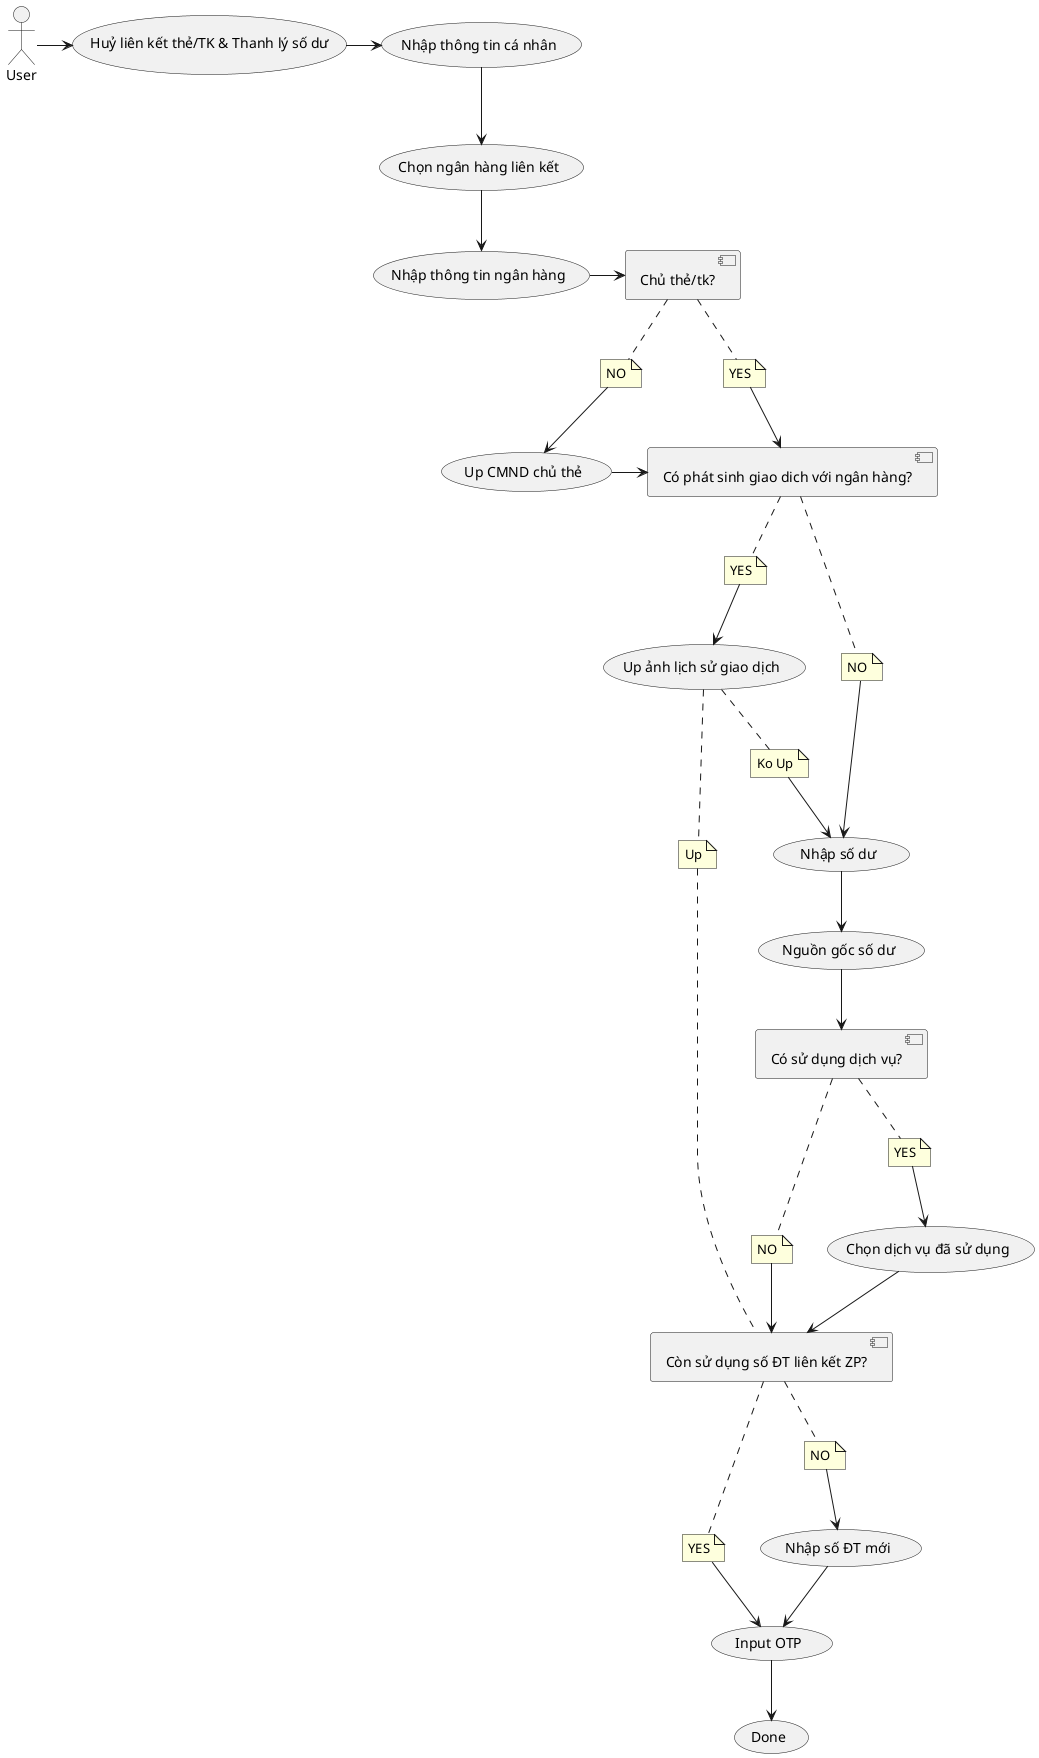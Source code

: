 @startuml
(Huỷ liên kết thẻ/TK & Thanh lý số dư) as (HuyLKT&TLSD)
(Nhập thông tin cá nhân) as (InputTTCN)
(Chọn ngân hàng liên kết) as (NHLienKet)
(Nhập thông tin ngân hàng) as (TTNganHang)
User -> (HuyLKT&TLSD)
(HuyLKT&TLSD) -> (InputTTCN)
(InputTTCN) --> (NHLienKet)
(NHLienKet) --> (TTNganHang)
[Chủ thẻ/tk?] as [OwnerBank]
(TTNganHang) -> [OwnerBank]
note "YES" as N_Owner_yes
note "NO" as N_Owner_no
[OwnerBank] .. N_Owner_yes
[Có phát sinh giao dich với ngân hàng?] as [HaveBankTrans]
N_Owner_yes -> [HaveBankTrans]

[OwnerBank] .. N_Owner_no
N_Owner_no --> (Up CMND chủ thẻ)
(Up CMND chủ thẻ) -> [HaveBankTrans]

note "YES" as N_trans_yes
note "NO" as N_trans_no
[HaveBankTrans] .. N_trans_yes
[HaveBankTrans] .. N_trans_no
N_trans_no --> (Nhập số dư)

(Up ảnh lịch sử giao dịch) as (LSGiaoDich)
note "Up" as N_up
note "Ko Up" as N_KoUp
N_trans_yes --> (LSGiaoDich)
(LSGiaoDich) .. N_up

(LSGiaoDich) .. N_KoUp

N_KoUp --> (Nhập số dư)
[Có sử dụng dịch vụ?] as [SDDichVu]
(Chọn dịch vụ đã sử dụng) as (DVSuDung)
note "YES" as N_dv_yes
note "NO" as N_dv_no
(Nhập số dư) --> (Nguồn gốc số dư)
(Nguồn gốc số dư) --> [SDDichVu]
[SDDichVu] .. N_dv_yes
N_dv_yes --> (DVSuDung)
(DVSuDung) --> [NewPhone]

[SDDichVu] .. N_dv_no
N_dv_no --> [NewPhone]


[Còn sử dụng số ĐT liên kết ZP?] as [NewPhone]
note "YES" as N_phone_yes
note "NO" as N_phone_no
N_up .. [NewPhone]

[NewPhone] .. N_phone_yes
(Input OTP) as (OTP)
N_phone_yes --> (OTP)
[NewPhone] .. N_phone_no
N_phone_no --> (Nhập số ĐT mới)
(Nhập số ĐT mới) --> (OTP)
(OTP) --> (Done)

@enduml